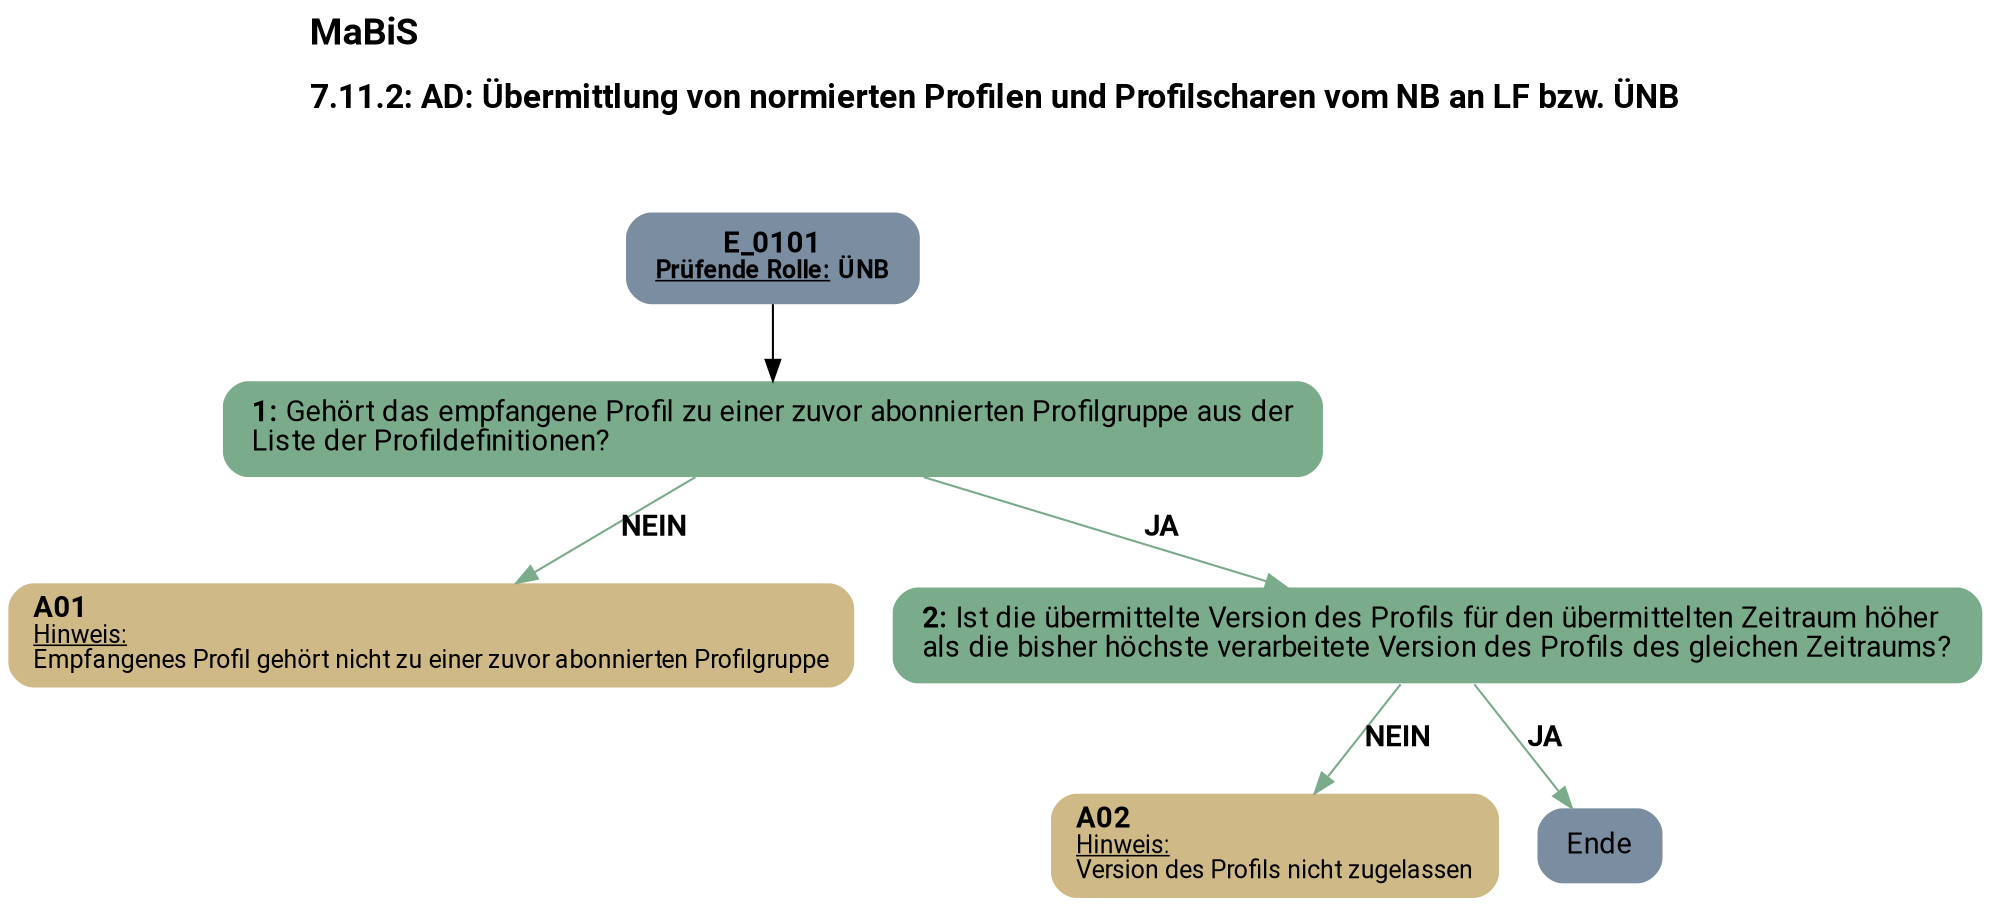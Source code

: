 digraph D {
    labelloc="t";
    label=<<B><FONT POINT-SIZE="18">MaBiS</FONT></B><BR align="left"/><BR/><B><FONT POINT-SIZE="16">7.11.2: AD: Übermittlung von normierten Profilen und Profilscharen vom NB an LF bzw. ÜNB</FONT></B><BR align="left"/><BR/><BR/><BR/>>;
    ratio="compress";
    concentrate=true;
    pack=true;
    rankdir=TB;
    packmode="array";
    size="20,20";
    "Start" [margin="0.2,0.12", shape=box, style="filled,rounded", penwidth=0.0, fillcolor="#7a8da1", label=<<B>E_0101</B><BR align="center"/><FONT point-size="12"><B><U>Prüfende Rolle:</U> ÜNB</B></FONT><BR align="center"/>>, fontname="Roboto, sans-serif"];
    "1" [margin="0.2,0.12", shape=box, style="filled,rounded", penwidth=0.0, fillcolor="#7aab8a", label=<<B>1: </B>Gehört das empfangene Profil zu einer zuvor abonnierten Profilgruppe aus der<BR align="left"/>Liste der Profildefinitionen?<BR align="left"/>>, fontname="Roboto, sans-serif"];
    "A01" [margin="0.17,0.08", shape=box, style="filled,rounded", penwidth=0.0, fillcolor="#cfb986", label=<<B>A01</B><BR align="left"/><FONT point-size="12"><U>Hinweis:</U><BR align="left"/>Empfangenes Profil gehört nicht zu einer zuvor abonnierten Profilgruppe<BR align="left"/></FONT>>, fontname="Roboto, sans-serif"];
    "2" [margin="0.2,0.12", shape=box, style="filled,rounded", penwidth=0.0, fillcolor="#7aab8a", label=<<B>2: </B>Ist die übermittelte Version des Profils für den übermittelten Zeitraum höher<BR align="left"/>als die bisher höchste verarbeitete Version des Profils des gleichen Zeitraums?<BR align="left"/>>, fontname="Roboto, sans-serif"];
    "A02" [margin="0.17,0.08", shape=box, style="filled,rounded", penwidth=0.0, fillcolor="#cfb986", label=<<B>A02</B><BR align="left"/><FONT point-size="12"><U>Hinweis:</U><BR align="left"/>Version des Profils nicht zugelassen<BR align="left"/></FONT>>, fontname="Roboto, sans-serif"];
    "Ende" [margin="0.2,0.12", shape=box, style="filled,rounded", penwidth=0.0, fillcolor="#7a8da1", label="Ende", fontname="Roboto, sans-serif"];

    "Start" -> "1";
    "1" -> "A01" [label=<<B>NEIN</B>>, color="#7aab8a", fontname="Roboto, sans-serif"];
    "1" -> "2" [label=<<B>JA</B>>, color="#7aab8a", fontname="Roboto, sans-serif"];
    "2" -> "A02" [label=<<B>NEIN</B>>, color="#7aab8a", fontname="Roboto, sans-serif"];
    "2" -> "Ende" [label=<<B>JA</B>>, color="#7aab8a", fontname="Roboto, sans-serif"];

    bgcolor="transparent";
fontname="Roboto, sans-serif";
}